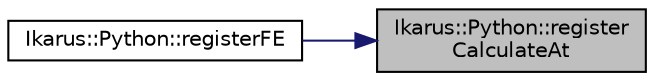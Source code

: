 digraph "Ikarus::Python::registerCalculateAt"
{
 // LATEX_PDF_SIZE
  edge [fontname="Helvetica",fontsize="10",labelfontname="Helvetica",labelfontsize="10"];
  node [fontname="Helvetica",fontsize="10",shape=record];
  rankdir="RL";
  Node1 [label="Ikarus::Python::register\lCalculateAt",height=0.2,width=0.4,color="black", fillcolor="grey75", style="filled", fontcolor="black",tooltip="Registers the calculateAt method for a finite element class in Python."];
  Node1 -> Node2 [dir="back",color="midnightblue",fontsize="10",style="solid",fontname="Helvetica"];
  Node2 [label="Ikarus::Python::registerFE",height=0.2,width=0.4,color="black", fillcolor="white", style="filled",URL="$a00367.html#gac8bb4a818dee7342efbc5e174e35b840",tooltip="Register Python bindings for the FE class."];
}
